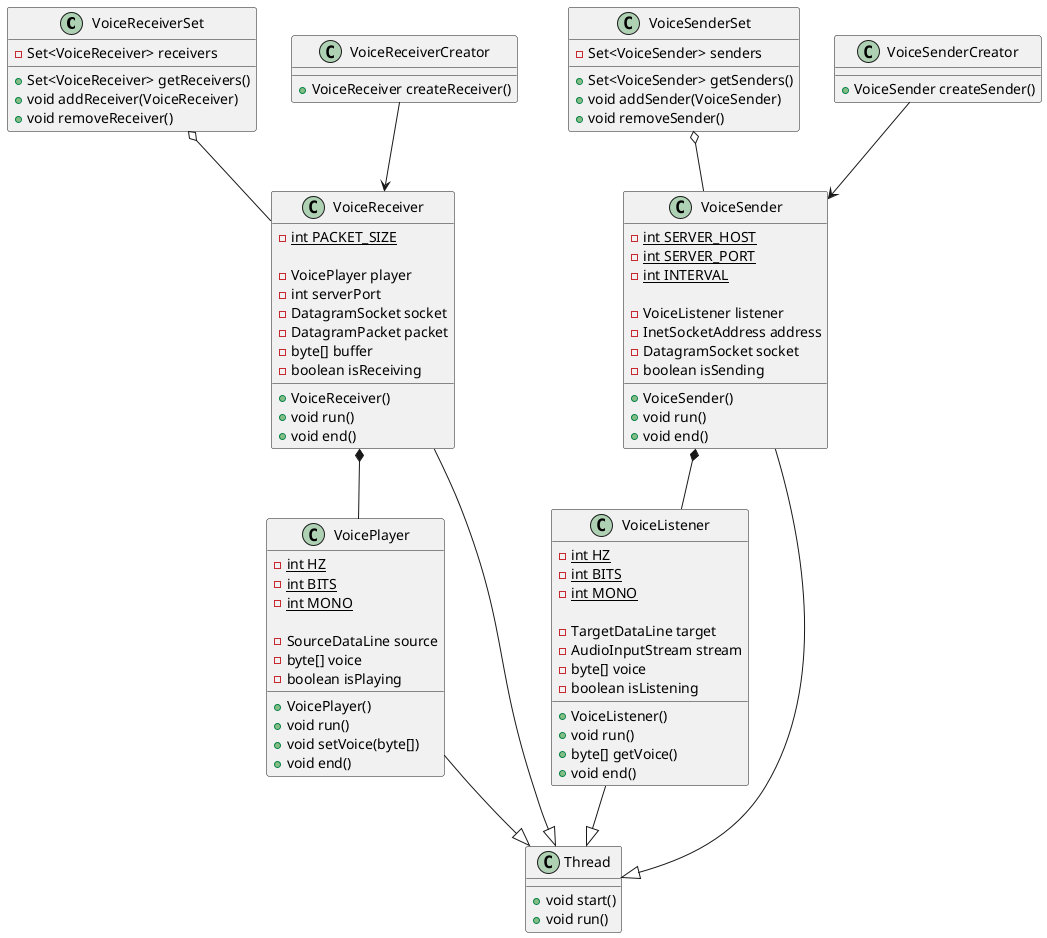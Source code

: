 @startuml

class VoiceReceiverSet {
    - Set<VoiceReceiver> receivers

    + Set<VoiceReceiver> getReceivers()
    + void addReceiver(VoiceReceiver)
    + void removeReceiver()
}

class VoiceReceiverCreator {
    + VoiceReceiver createReceiver()
}

class VoiceReceiver {
    - {static} int PACKET_SIZE

    - VoicePlayer player
    - int serverPort
    - DatagramSocket socket
    - DatagramPacket packet
    - byte[] buffer
    - boolean isReceiving

    + VoiceReceiver()
    + void run()
    + void end()
}

class VoicePlayer{
    - {static} int HZ
    - {static} int BITS
    - {static} int MONO

    - SourceDataLine source
    - byte[] voice
    - boolean isPlaying

    + VoicePlayer()
    + void run()
    + void setVoice(byte[])
    + void end()
}

class VoiceSenderSet {
    - Set<VoiceSender> senders

    + Set<VoiceSender> getSenders()
    + void addSender(VoiceSender)
    + void removeSender()
}

class VoiceSenderCreator {
    + VoiceSender createSender()
}

class VoiceSender {
    - {static} int SERVER_HOST
    - {static} int SERVER_PORT
    - {static} int INTERVAL

    - VoiceListener listener
    - InetSocketAddress address
    - DatagramSocket socket
    - boolean isSending

    + VoiceSender()
    + void run()
    + void end()
}

class VoiceListener {
    - {static} int HZ
    - {static} int BITS
    - {static} int MONO

    - TargetDataLine target
    - AudioInputStream stream
    - byte[] voice
    - boolean isListening

    + VoiceListener()
    + void run()
    + byte[] getVoice()
    + void end()
}

class Thread {
     + void start()
     + void run()
}


VoiceReceiverSet o-- VoiceReceiver
VoiceReceiverCreator --> VoiceReceiver
VoiceReceiver --|> Thread
VoiceReceiver *-- VoicePlayer
VoicePlayer --|> Thread

VoiceSenderSet o-- VoiceSender
VoiceSenderCreator --> VoiceSender
VoiceSender --|> Thread
VoiceSender *-- VoiceListener
VoiceListener --|> Thread

@enduml